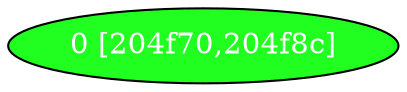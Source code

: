 diGraph libnss3{
	libnss3_0  [style=filled fillcolor="#20FF20" fontcolor="#ffffff" shape=oval label="0 [204f70,204f8c]"]


}
